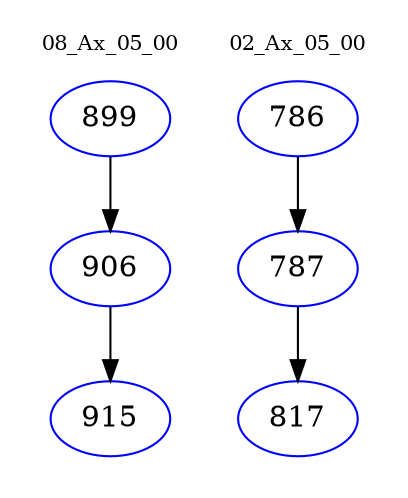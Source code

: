 digraph{
subgraph cluster_0 {
color = white
label = "08_Ax_05_00";
fontsize=10;
T0_899 [label="899", color="blue"]
T0_899 -> T0_906 [color="black"]
T0_906 [label="906", color="blue"]
T0_906 -> T0_915 [color="black"]
T0_915 [label="915", color="blue"]
}
subgraph cluster_1 {
color = white
label = "02_Ax_05_00";
fontsize=10;
T1_786 [label="786", color="blue"]
T1_786 -> T1_787 [color="black"]
T1_787 [label="787", color="blue"]
T1_787 -> T1_817 [color="black"]
T1_817 [label="817", color="blue"]
}
}
